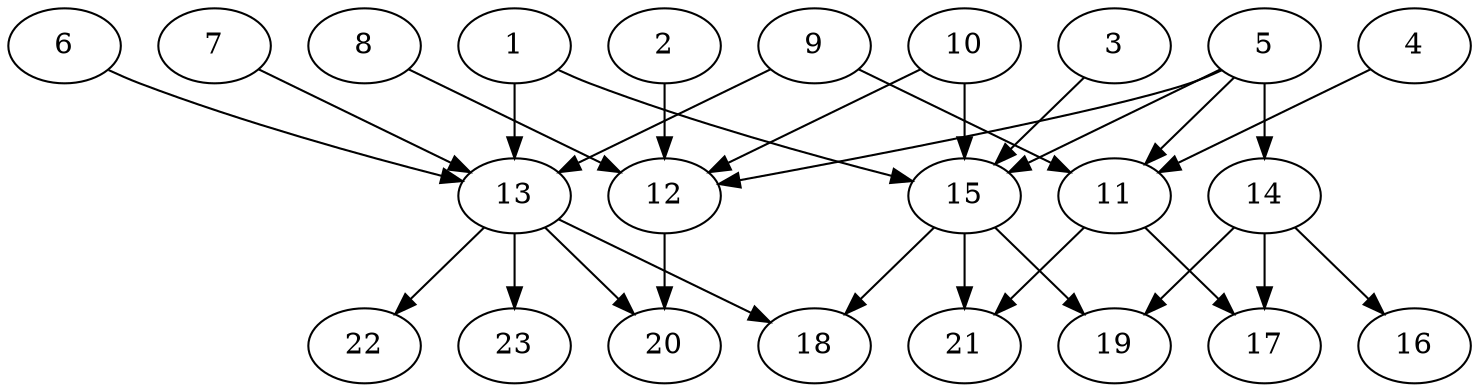 // DAG (tier=2-normal, mode=data, n=23, ccr=0.448, fat=0.662, density=0.438, regular=0.530, jump=0.192, mindata=2097152, maxdata=16777216)
// DAG automatically generated by daggen at Sun Aug 24 16:33:34 2025
// /home/ermia/Project/Environments/daggen/bin/daggen --dot --ccr 0.448 --fat 0.662 --regular 0.530 --density 0.438 --jump 0.192 --mindata 2097152 --maxdata 16777216 -n 23 
digraph G {
  1 [size="56221131650724808", alpha="0.02", expect_size="28110565825362404"]
  1 -> 13 [size ="1368811747934208"]
  1 -> 15 [size ="1368811747934208"]
  2 [size="11174521526567100", alpha="0.05", expect_size="5587260763283550"]
  2 -> 12 [size ="646664368947200"]
  3 [size="717351938734908506112", alpha="0.13", expect_size="358675969367454253056"]
  3 -> 15 [size ="641078931750912"]
  4 [size="2752422807850827264", alpha="0.10", expect_size="1376211403925413632"]
  4 -> 11 [size ="1649338610614272"]
  5 [size="40440070105194299392", alpha="0.13", expect_size="20220035052597149696"]
  5 -> 11 [size ="94253594181632"]
  5 -> 12 [size ="94253594181632"]
  5 -> 14 [size ="94253594181632"]
  5 -> 15 [size ="94253594181632"]
  6 [size="128456544471555792", alpha="0.06", expect_size="64228272235777896"]
  6 -> 13 [size ="2036481904345088"]
  7 [size="3166460355782977024", alpha="0.17", expect_size="1583230177891488512"]
  7 -> 13 [size ="1649809144414208"]
  8 [size="475200075175354560", alpha="0.06", expect_size="237600037587677280"]
  8 -> 12 [size ="866430539005952"]
  9 [size="1461253748339339776", alpha="0.03", expect_size="730626874169669888"]
  9 -> 11 [size ="1105152832438272"]
  9 -> 13 [size ="1105152832438272"]
  10 [size="944348707862173712384", alpha="0.20", expect_size="472174353931086856192"]
  10 -> 12 [size ="770036977369088"]
  10 -> 15 [size ="770036977369088"]
  11 [size="639946742631482368", alpha="0.07", expect_size="319973371315741184"]
  11 -> 17 [size ="730845358850048"]
  11 -> 21 [size ="730845358850048"]
  12 [size="2517691779221811200", alpha="0.15", expect_size="1258845889610905600"]
  12 -> 20 [size ="1161900733759488"]
  13 [size="4540979223508524", alpha="0.02", expect_size="2270489611754262"]
  13 -> 18 [size ="157204535574528"]
  13 -> 20 [size ="157204535574528"]
  13 -> 22 [size ="157204535574528"]
  13 -> 23 [size ="157204535574528"]
  14 [size="179794743876902016", alpha="0.04", expect_size="89897371938451008"]
  14 -> 16 [size ="429806806106112"]
  14 -> 17 [size ="429806806106112"]
  14 -> 19 [size ="429806806106112"]
  15 [size="698736689741981568", alpha="0.03", expect_size="349368344870990784"]
  15 -> 18 [size ="948243416481792"]
  15 -> 19 [size ="948243416481792"]
  15 -> 21 [size ="948243416481792"]
  16 [size="11241400711148252", alpha="0.17", expect_size="5620700355574126"]
  17 [size="9975821318240046", alpha="0.14", expect_size="4987910659120023"]
  18 [size="46492298232510960", alpha="0.07", expect_size="23246149116255480"]
  19 [size="1062506948823351296000", alpha="0.05", expect_size="531253474411675648000"]
  20 [size="84499696226094512", alpha="0.03", expect_size="42249848113047256"]
  21 [size="2806513438466850304", alpha="0.05", expect_size="1403256719233425152"]
  22 [size="1163901489552998400", alpha="0.01", expect_size="581950744776499200"]
  23 [size="2581002143378357760", alpha="0.20", expect_size="1290501071689178880"]
}